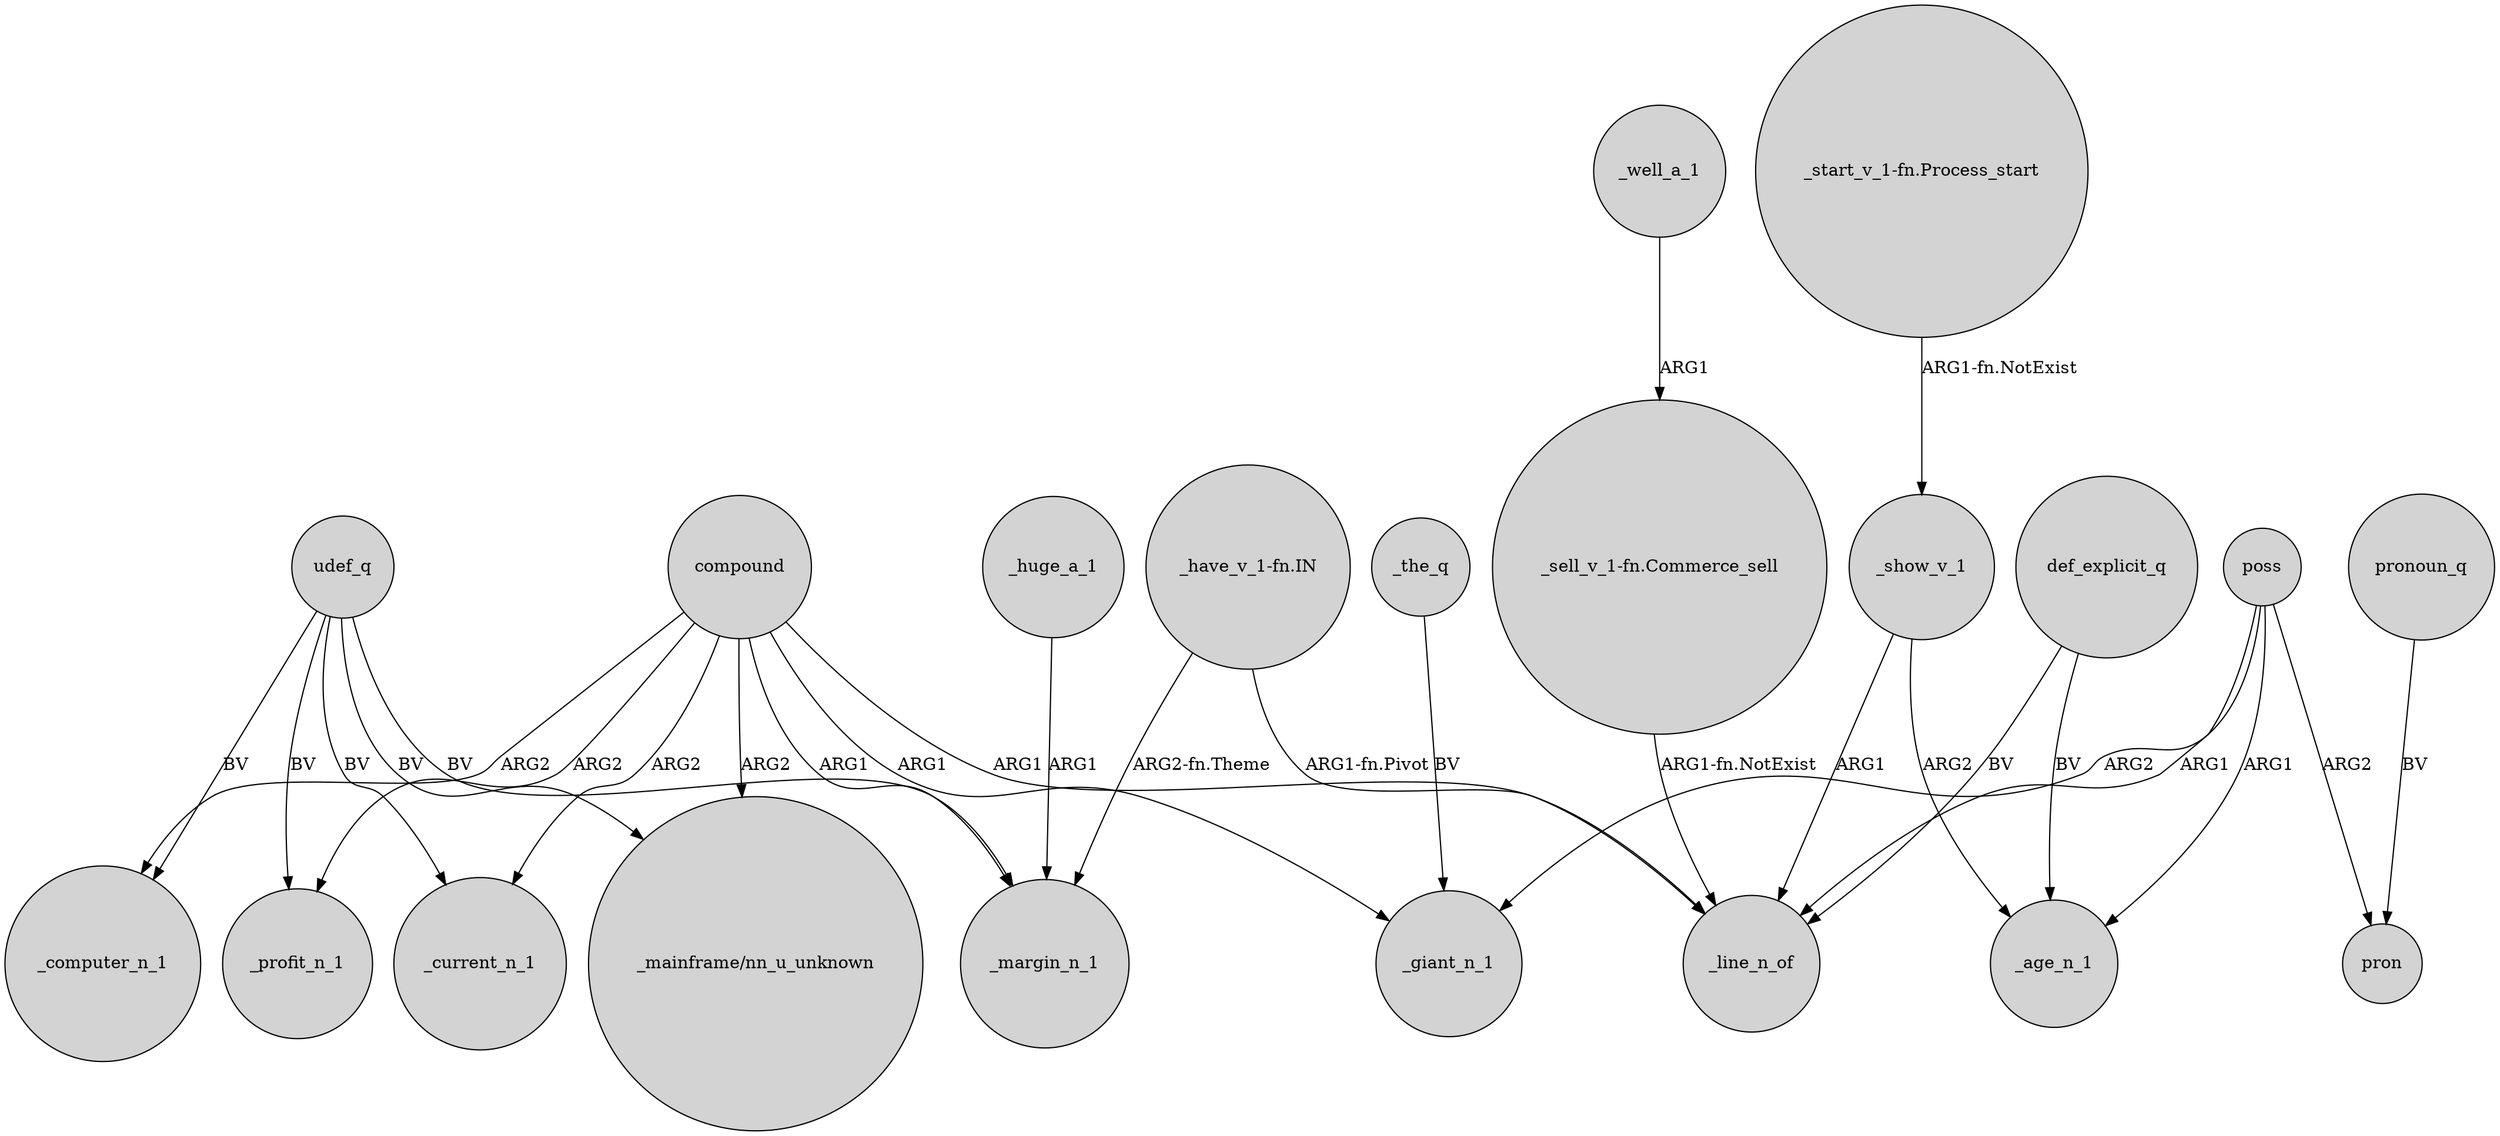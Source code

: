 digraph {
	node [shape=circle style=filled]
	compound -> _current_n_1 [label=ARG2]
	poss -> pron [label=ARG2]
	compound -> _giant_n_1 [label=ARG1]
	def_explicit_q -> _line_n_of [label=BV]
	compound -> _margin_n_1 [label=ARG1]
	"_have_v_1-fn.IN" -> _line_n_of [label="ARG1-fn.Pivot"]
	udef_q -> _margin_n_1 [label=BV]
	_show_v_1 -> _line_n_of [label=ARG1]
	udef_q -> _computer_n_1 [label=BV]
	compound -> _computer_n_1 [label=ARG2]
	_huge_a_1 -> _margin_n_1 [label=ARG1]
	"_start_v_1-fn.Process_start" -> _show_v_1 [label="ARG1-fn.NotExist"]
	def_explicit_q -> _age_n_1 [label=BV]
	pronoun_q -> pron [label=BV]
	compound -> _line_n_of [label=ARG1]
	poss -> _line_n_of [label=ARG1]
	_well_a_1 -> "_sell_v_1-fn.Commerce_sell" [label=ARG1]
	"_sell_v_1-fn.Commerce_sell" -> _line_n_of [label="ARG1-fn.NotExist"]
	poss -> _age_n_1 [label=ARG1]
	_the_q -> _giant_n_1 [label=BV]
	udef_q -> _current_n_1 [label=BV]
	compound -> _profit_n_1 [label=ARG2]
	_show_v_1 -> _age_n_1 [label=ARG2]
	udef_q -> "_mainframe/nn_u_unknown" [label=BV]
	udef_q -> _profit_n_1 [label=BV]
	poss -> _giant_n_1 [label=ARG2]
	compound -> "_mainframe/nn_u_unknown" [label=ARG2]
	"_have_v_1-fn.IN" -> _margin_n_1 [label="ARG2-fn.Theme"]
}
